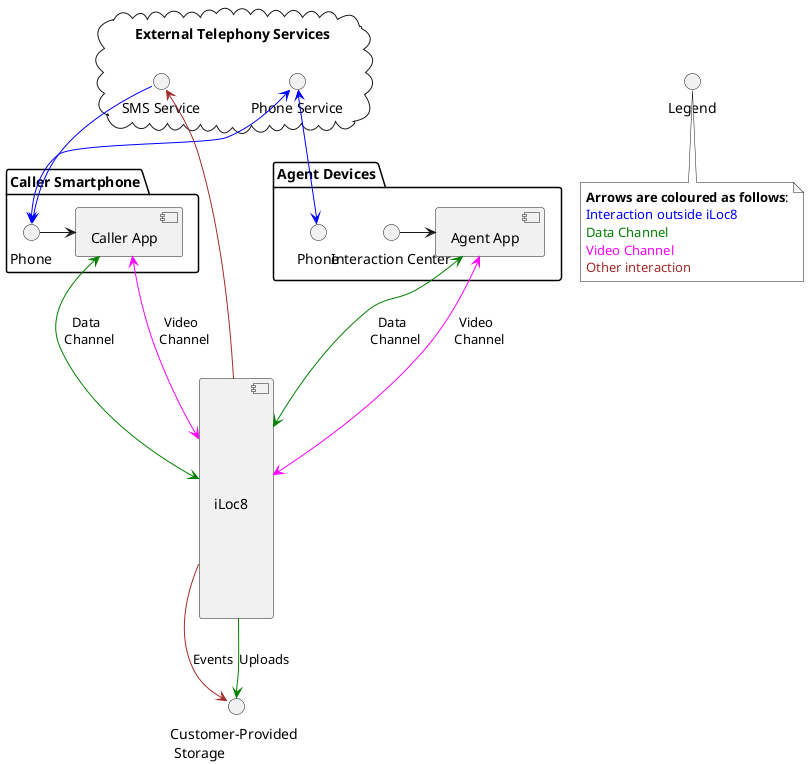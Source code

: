 @startuml

cloud "External Telephony Services" {
	() "SMS Service" as SMS
	() "Phone Service" as PSTN
}

package "Caller Smartphone" {
	() "Phone" as CPhone
	[Caller App] as Caller
}

package "Agent Devices" {
	() "Phone" as APhone
	() "Interaction Center" as IC
	[Agent App] as Agent
}

[\n\n\n\n\niLoc8\n\n\n\n\n] as iLoc8
() "Customer-Provided \n Storage" as Storage

() "Legend" as NoteHook
note bottom of NoteHook #White
	**Arrows are coloured as follows**:
	<color:Blue>Interaction outside iLoc8
	<color:Green>Data Channel
	<color:Magenta>Video Channel
	<color:Brown>Other interaction
end note

PSTN <--> CPhone #Blue
PSTN <--> APhone #Blue

SMS <-- iLoc8 #Brown
SMS --> CPhone #Blue

CPhone -> Caller
IC -> Agent

Caller <--> iLoc8 #Green: Data \n Channel
Agent <--> iLoc8 #Green: Data \n Channel

Caller <--> iLoc8 #Magenta: Video \n Channel
Agent <--> iLoc8 #Magenta: Video \n Channel

iLoc8 --> Storage #Brown: Events
iLoc8 --> Storage #Green: Uploads

@enduml
